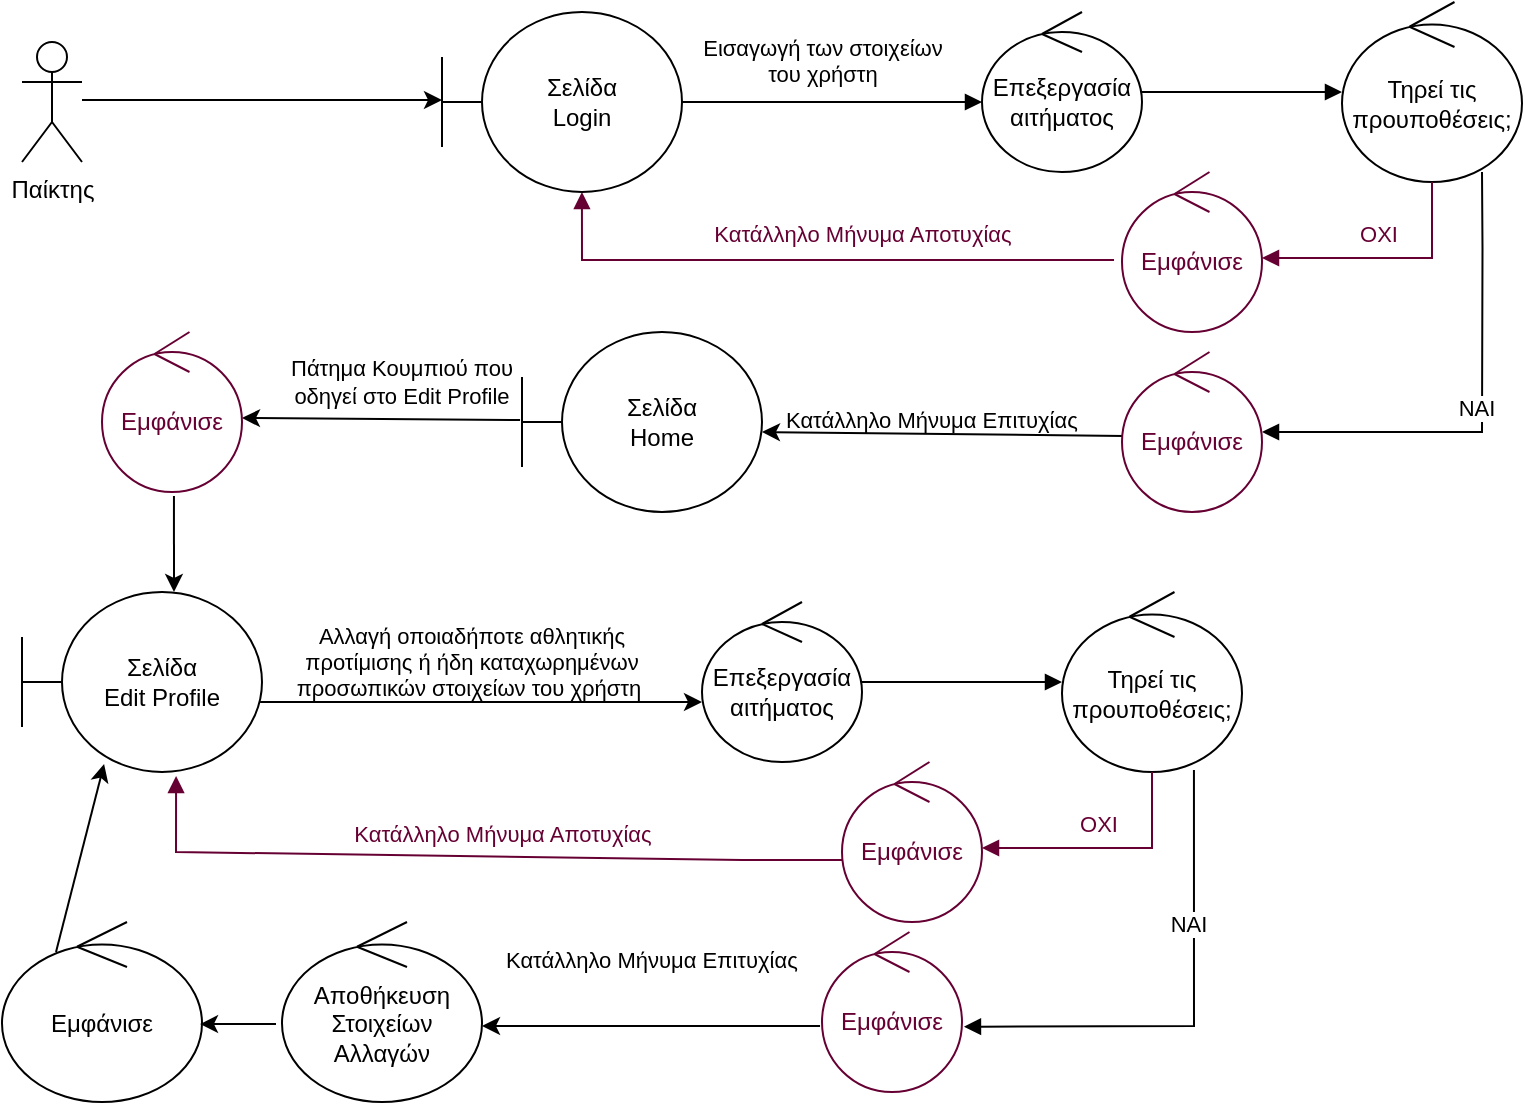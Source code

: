<mxfile version="17.4.5" type="device"><diagram id="XuVgXkJD3yugl_41zAcA" name="Page-1"><mxGraphModel dx="788" dy="673" grid="1" gridSize="10" guides="1" tooltips="1" connect="1" arrows="1" fold="1" page="1" pageScale="1" pageWidth="850" pageHeight="1100" math="0" shadow="0"><root><mxCell id="0"/><mxCell id="1" parent="0"/><mxCell id="dRFQOrUj8b6F4JJxhztv-1" value="" style="endArrow=classic;html=1;rounded=0;" edge="1" parent="1"><mxGeometry width="50" height="50" relative="1" as="geometry"><mxPoint x="60" y="54" as="sourcePoint"/><mxPoint x="240" y="54" as="targetPoint"/></mxGeometry></mxCell><mxCell id="dRFQOrUj8b6F4JJxhztv-2" value="Παίκτης" style="shape=umlActor;verticalLabelPosition=bottom;verticalAlign=top;html=1;" vertex="1" parent="1"><mxGeometry x="30" y="25" width="30" height="60" as="geometry"/></mxCell><mxCell id="dRFQOrUj8b6F4JJxhztv-3" value="Σελίδα&lt;br&gt;Login" style="shape=umlBoundary;whiteSpace=wrap;html=1;" vertex="1" parent="1"><mxGeometry x="240" y="10" width="120" height="90" as="geometry"/></mxCell><mxCell id="dRFQOrUj8b6F4JJxhztv-5" value="Εισαγωγή των στοιχείων &lt;br&gt;του χρήστη" style="html=1;verticalAlign=bottom;endArrow=block;rounded=0;" edge="1" parent="1" source="dRFQOrUj8b6F4JJxhztv-3"><mxGeometry x="-0.067" y="5" width="80" relative="1" as="geometry"><mxPoint x="530" y="54.5" as="sourcePoint"/><mxPoint x="510" y="55" as="targetPoint"/><mxPoint as="offset"/><Array as="points"/></mxGeometry></mxCell><mxCell id="dRFQOrUj8b6F4JJxhztv-6" value="Επεξεργασία αιτήματος&lt;br&gt;" style="ellipse;shape=umlControl;whiteSpace=wrap;html=1;" vertex="1" parent="1"><mxGeometry x="510" y="10" width="80" height="80" as="geometry"/></mxCell><mxCell id="dRFQOrUj8b6F4JJxhztv-14" value="" style="endArrow=classic;html=1;rounded=0;fontFamily=Helvetica;fontSize=12;fontColor=default;exitX=0.014;exitY=0.525;exitDx=0;exitDy=0;startArrow=none;exitPerimeter=0;" edge="1" parent="1" source="dRFQOrUj8b6F4JJxhztv-24"><mxGeometry width="50" height="50" relative="1" as="geometry"><mxPoint x="459.09" y="461.44" as="sourcePoint"/><mxPoint x="400" y="220" as="targetPoint"/><Array as="points"/></mxGeometry></mxCell><mxCell id="dRFQOrUj8b6F4JJxhztv-16" value="&lt;font style=&quot;font-size: 11px&quot;&gt;Κατάλληλο Μήνυμα Επιτυχίας&lt;/font&gt;" style="text;whiteSpace=wrap;html=1;fontSize=12;fontFamily=Helvetica;fontColor=default;" vertex="1" parent="1"><mxGeometry x="410" y="200" width="170" height="20" as="geometry"/></mxCell><mxCell id="dRFQOrUj8b6F4JJxhztv-17" style="edgeStyle=orthogonalEdgeStyle;rounded=0;orthogonalLoop=1;jettySize=auto;html=1;exitX=0.5;exitY=1;exitDx=0;exitDy=0;" edge="1" parent="1" source="dRFQOrUj8b6F4JJxhztv-16" target="dRFQOrUj8b6F4JJxhztv-16"><mxGeometry relative="1" as="geometry"/></mxCell><mxCell id="dRFQOrUj8b6F4JJxhztv-18" value="" style="html=1;verticalAlign=bottom;endArrow=block;rounded=0;" edge="1" parent="1"><mxGeometry x="-0.143" y="-19" width="80" relative="1" as="geometry"><mxPoint x="590" y="50" as="sourcePoint"/><mxPoint x="690" y="50" as="targetPoint"/><mxPoint as="offset"/><Array as="points"><mxPoint x="590" y="50"/></Array></mxGeometry></mxCell><mxCell id="dRFQOrUj8b6F4JJxhztv-19" value="Τηρεί τις προυποθέσεις;&lt;br&gt;" style="ellipse;shape=umlControl;whiteSpace=wrap;html=1;rotation=0;" vertex="1" parent="1"><mxGeometry x="690" y="5" width="90" height="90" as="geometry"/></mxCell><mxCell id="dRFQOrUj8b6F4JJxhztv-20" value="Εμφάνισε" style="ellipse;shape=umlControl;whiteSpace=wrap;html=1;fontColor=#660033;strokeColor=#660033;" vertex="1" parent="1"><mxGeometry x="580" y="90" width="70" height="80" as="geometry"/></mxCell><mxCell id="dRFQOrUj8b6F4JJxhztv-21" value="ΟΧΙ" style="html=1;verticalAlign=bottom;endArrow=block;rounded=0;strokeColor=#660033;fontColor=#660033;" edge="1" parent="1" source="dRFQOrUj8b6F4JJxhztv-19"><mxGeometry x="0.062" y="-3" width="80" relative="1" as="geometry"><mxPoint x="680" y="120" as="sourcePoint"/><mxPoint x="650" y="133" as="targetPoint"/><mxPoint as="offset"/><Array as="points"><mxPoint x="735" y="133"/></Array></mxGeometry></mxCell><mxCell id="dRFQOrUj8b6F4JJxhztv-22" value="Κατάλληλο Μήνυμα Αποτυχίας" style="html=1;verticalAlign=bottom;endArrow=block;rounded=0;strokeColor=#660033;fontColor=#660033;exitX=-0.057;exitY=0.55;exitDx=0;exitDy=0;exitPerimeter=0;entryX=0.583;entryY=1;entryDx=0;entryDy=0;entryPerimeter=0;" edge="1" parent="1" source="dRFQOrUj8b6F4JJxhztv-20" target="dRFQOrUj8b6F4JJxhztv-3"><mxGeometry x="-0.16" y="-4" width="80" relative="1" as="geometry"><mxPoint x="520" y="140" as="sourcePoint"/><mxPoint x="310" y="134" as="targetPoint"/><Array as="points"><mxPoint x="500" y="134"/><mxPoint x="310" y="134"/></Array><mxPoint as="offset"/></mxGeometry></mxCell><mxCell id="dRFQOrUj8b6F4JJxhztv-23" value="ΝΑΙ" style="html=1;verticalAlign=bottom;endArrow=block;rounded=0;exitX=0.175;exitY=0.905;exitDx=0;exitDy=0;exitPerimeter=0;entryX=1;entryY=0.5;entryDx=0;entryDy=0;entryPerimeter=0;" edge="1" parent="1" target="dRFQOrUj8b6F4JJxhztv-24"><mxGeometry x="0.062" y="-3" width="80" relative="1" as="geometry"><mxPoint x="760" y="90.0" as="sourcePoint"/><mxPoint x="874.25" y="203.55" as="targetPoint"/><Array as="points"><mxPoint x="760.25" y="128.55"/><mxPoint x="760" y="220"/></Array><mxPoint as="offset"/></mxGeometry></mxCell><mxCell id="dRFQOrUj8b6F4JJxhztv-24" value="Εμφάνισε" style="ellipse;shape=umlControl;whiteSpace=wrap;html=1;fontColor=#660033;strokeColor=#660033;" vertex="1" parent="1"><mxGeometry x="580" y="180" width="70" height="80" as="geometry"/></mxCell><mxCell id="dRFQOrUj8b6F4JJxhztv-27" value="Σελίδα&lt;br&gt;Home" style="shape=umlBoundary;whiteSpace=wrap;html=1;" vertex="1" parent="1"><mxGeometry x="280" y="170" width="120" height="90" as="geometry"/></mxCell><mxCell id="dRFQOrUj8b6F4JJxhztv-28" value="" style="endArrow=classic;html=1;rounded=0;fontSize=11;exitX=-0.008;exitY=0.489;exitDx=0;exitDy=0;exitPerimeter=0;" edge="1" parent="1" source="dRFQOrUj8b6F4JJxhztv-27"><mxGeometry width="50" height="50" relative="1" as="geometry"><mxPoint x="240" y="220" as="sourcePoint"/><mxPoint x="140" y="213" as="targetPoint"/></mxGeometry></mxCell><mxCell id="dRFQOrUj8b6F4JJxhztv-29" value="Πάτημα Κουμπιού που οδηγεί στο Edit Profile" style="text;html=1;strokeColor=none;fillColor=none;align=center;verticalAlign=middle;whiteSpace=wrap;rounded=0;fontSize=11;" vertex="1" parent="1"><mxGeometry x="160" y="180" width="120" height="30" as="geometry"/></mxCell><mxCell id="dRFQOrUj8b6F4JJxhztv-31" value="Εμφάνισε" style="ellipse;shape=umlControl;whiteSpace=wrap;html=1;fontColor=#660033;strokeColor=#660033;" vertex="1" parent="1"><mxGeometry x="70" y="170" width="70" height="80" as="geometry"/></mxCell><mxCell id="dRFQOrUj8b6F4JJxhztv-32" value="Σελίδα&lt;br&gt;Edit Profile" style="shape=umlBoundary;whiteSpace=wrap;html=1;" vertex="1" parent="1"><mxGeometry x="30" y="300" width="120" height="90" as="geometry"/></mxCell><mxCell id="dRFQOrUj8b6F4JJxhztv-33" value="" style="endArrow=classic;html=1;rounded=0;fontSize=11;exitX=0.514;exitY=1.025;exitDx=0;exitDy=0;exitPerimeter=0;" edge="1" parent="1" source="dRFQOrUj8b6F4JJxhztv-31"><mxGeometry width="50" height="50" relative="1" as="geometry"><mxPoint x="560" y="260" as="sourcePoint"/><mxPoint x="106" y="300" as="targetPoint"/></mxGeometry></mxCell><mxCell id="dRFQOrUj8b6F4JJxhztv-34" value="" style="endArrow=classic;html=1;rounded=0;fontSize=11;exitX=0.992;exitY=0.611;exitDx=0;exitDy=0;exitPerimeter=0;" edge="1" parent="1" source="dRFQOrUj8b6F4JJxhztv-32"><mxGeometry width="50" height="50" relative="1" as="geometry"><mxPoint x="230" y="220" as="sourcePoint"/><mxPoint x="370" y="355" as="targetPoint"/></mxGeometry></mxCell><mxCell id="dRFQOrUj8b6F4JJxhztv-35" value="Αλλαγή οποιαδήποτε αθλητικής προτίμισης ή ήδη καταχωρημένων προσωπικών στοιχείων του χρήστη&amp;nbsp;" style="text;html=1;strokeColor=none;fillColor=none;align=center;verticalAlign=middle;whiteSpace=wrap;rounded=0;fontSize=11;" vertex="1" parent="1"><mxGeometry x="150" y="310" width="210" height="50" as="geometry"/></mxCell><mxCell id="dRFQOrUj8b6F4JJxhztv-37" value="Επεξεργασία αιτήματος&lt;br&gt;" style="ellipse;shape=umlControl;whiteSpace=wrap;html=1;" vertex="1" parent="1"><mxGeometry x="370" y="305" width="80" height="80" as="geometry"/></mxCell><mxCell id="dRFQOrUj8b6F4JJxhztv-38" value="" style="html=1;verticalAlign=bottom;endArrow=block;rounded=0;" edge="1" parent="1"><mxGeometry x="-0.143" y="-19" width="80" relative="1" as="geometry"><mxPoint x="450" y="345" as="sourcePoint"/><mxPoint x="550" y="345" as="targetPoint"/><mxPoint as="offset"/><Array as="points"><mxPoint x="450" y="345"/></Array></mxGeometry></mxCell><mxCell id="dRFQOrUj8b6F4JJxhztv-39" value="Τηρεί τις προυποθέσεις;&lt;br&gt;" style="ellipse;shape=umlControl;whiteSpace=wrap;html=1;rotation=0;" vertex="1" parent="1"><mxGeometry x="550" y="300" width="90" height="90" as="geometry"/></mxCell><mxCell id="dRFQOrUj8b6F4JJxhztv-40" value="ΟΧΙ" style="html=1;verticalAlign=bottom;endArrow=block;rounded=0;strokeColor=#660033;fontColor=#660033;" edge="1" parent="1" source="dRFQOrUj8b6F4JJxhztv-39"><mxGeometry x="0.062" y="-3" width="80" relative="1" as="geometry"><mxPoint x="540" y="415" as="sourcePoint"/><mxPoint x="510" y="428" as="targetPoint"/><mxPoint as="offset"/><Array as="points"><mxPoint x="595" y="428"/></Array></mxGeometry></mxCell><mxCell id="dRFQOrUj8b6F4JJxhztv-41" value="Κατάλληλο Μήνυμα Αποτυχίας" style="html=1;verticalAlign=bottom;endArrow=block;rounded=0;strokeColor=#660033;fontColor=#660033;exitX=-0.057;exitY=0.55;exitDx=0;exitDy=0;exitPerimeter=0;entryX=0.642;entryY=1.022;entryDx=0;entryDy=0;entryPerimeter=0;" edge="1" parent="1" target="dRFQOrUj8b6F4JJxhztv-32"><mxGeometry x="-0.012" y="-2" width="80" relative="1" as="geometry"><mxPoint x="466.05" y="434" as="sourcePoint"/><mxPoint x="200.0" y="400" as="targetPoint"/><Array as="points"><mxPoint x="390.04" y="434"/><mxPoint x="107" y="430"/></Array><mxPoint as="offset"/></mxGeometry></mxCell><mxCell id="dRFQOrUj8b6F4JJxhztv-42" value="Εμφάνισε" style="ellipse;shape=umlControl;whiteSpace=wrap;html=1;fontColor=#660033;strokeColor=#660033;" vertex="1" parent="1"><mxGeometry x="440" y="385" width="70" height="80" as="geometry"/></mxCell><mxCell id="dRFQOrUj8b6F4JJxhztv-43" value="Εμφάνισε" style="ellipse;shape=umlControl;whiteSpace=wrap;html=1;fontColor=#660033;strokeColor=#660033;" vertex="1" parent="1"><mxGeometry x="430" y="470" width="70" height="80" as="geometry"/></mxCell><mxCell id="dRFQOrUj8b6F4JJxhztv-45" value="Αποθήκευση Στοιχείων Αλλαγών" style="ellipse;shape=umlControl;whiteSpace=wrap;html=1;" vertex="1" parent="1"><mxGeometry x="160" y="465" width="100" height="90" as="geometry"/></mxCell><mxCell id="dRFQOrUj8b6F4JJxhztv-46" value="&lt;font style=&quot;font-size: 11px&quot;&gt;Κατάλληλο Μήνυμα Επιτυχίας&lt;/font&gt;" style="text;whiteSpace=wrap;html=1;fontSize=12;fontFamily=Helvetica;fontColor=default;" vertex="1" parent="1"><mxGeometry x="270" y="470" width="170" height="20" as="geometry"/></mxCell><mxCell id="dRFQOrUj8b6F4JJxhztv-48" style="edgeStyle=orthogonalEdgeStyle;rounded=0;orthogonalLoop=1;jettySize=auto;html=1;exitX=0.5;exitY=1;exitDx=0;exitDy=0;" edge="1" parent="1" source="dRFQOrUj8b6F4JJxhztv-46" target="dRFQOrUj8b6F4JJxhztv-46"><mxGeometry relative="1" as="geometry"/></mxCell><mxCell id="dRFQOrUj8b6F4JJxhztv-49" value="Εμφάνισε" style="ellipse;shape=umlControl;whiteSpace=wrap;html=1;" vertex="1" parent="1"><mxGeometry x="20" y="465" width="100" height="90" as="geometry"/></mxCell><mxCell id="dRFQOrUj8b6F4JJxhztv-52" value="ΝΑΙ" style="html=1;verticalAlign=bottom;endArrow=block;rounded=0;exitX=0.733;exitY=0.989;exitDx=0;exitDy=0;exitPerimeter=0;entryX=1.014;entryY=0.592;entryDx=0;entryDy=0;entryPerimeter=0;" edge="1" parent="1" source="dRFQOrUj8b6F4JJxhztv-39" target="dRFQOrUj8b6F4JJxhztv-43"><mxGeometry x="-0.296" y="-3" width="80" relative="1" as="geometry"><mxPoint x="650" y="430" as="sourcePoint"/><mxPoint x="500" y="499" as="targetPoint"/><Array as="points"><mxPoint x="616" y="517"/></Array><mxPoint as="offset"/></mxGeometry></mxCell><mxCell id="dRFQOrUj8b6F4JJxhztv-54" value="" style="endArrow=classic;html=1;rounded=0;exitX=-0.014;exitY=0.588;exitDx=0;exitDy=0;exitPerimeter=0;" edge="1" parent="1" source="dRFQOrUj8b6F4JJxhztv-43"><mxGeometry width="50" height="50" relative="1" as="geometry"><mxPoint x="420" y="490" as="sourcePoint"/><mxPoint x="260" y="517" as="targetPoint"/></mxGeometry></mxCell><mxCell id="dRFQOrUj8b6F4JJxhztv-55" value="" style="endArrow=classic;html=1;rounded=0;exitX=-0.03;exitY=0.567;exitDx=0;exitDy=0;exitPerimeter=0;entryX=0.99;entryY=0.567;entryDx=0;entryDy=0;entryPerimeter=0;" edge="1" parent="1" source="dRFQOrUj8b6F4JJxhztv-45" target="dRFQOrUj8b6F4JJxhztv-49"><mxGeometry width="50" height="50" relative="1" as="geometry"><mxPoint x="220" y="620" as="sourcePoint"/><mxPoint x="50.98" y="619.96" as="targetPoint"/></mxGeometry></mxCell><mxCell id="dRFQOrUj8b6F4JJxhztv-56" value="" style="endArrow=classic;html=1;rounded=0;entryX=0.342;entryY=0.956;entryDx=0;entryDy=0;entryPerimeter=0;exitX=0.27;exitY=0.167;exitDx=0;exitDy=0;exitPerimeter=0;" edge="1" parent="1" source="dRFQOrUj8b6F4JJxhztv-49" target="dRFQOrUj8b6F4JJxhztv-32"><mxGeometry width="50" height="50" relative="1" as="geometry"><mxPoint x="40" y="420" as="sourcePoint"/><mxPoint x="-8" y="420" as="targetPoint"/></mxGeometry></mxCell></root></mxGraphModel></diagram></mxfile>